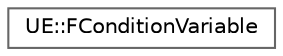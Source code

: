 digraph "Graphical Class Hierarchy"
{
 // INTERACTIVE_SVG=YES
 // LATEX_PDF_SIZE
  bgcolor="transparent";
  edge [fontname=Helvetica,fontsize=10,labelfontname=Helvetica,labelfontsize=10];
  node [fontname=Helvetica,fontsize=10,shape=box,height=0.2,width=0.4];
  rankdir="LR";
  Node0 [id="Node000000",label="UE::FConditionVariable",height=0.2,width=0.4,color="grey40", fillcolor="white", style="filled",URL="$d2/dd0/classUE_1_1FConditionVariable.html",tooltip="A one-byte portable condition variable."];
}
